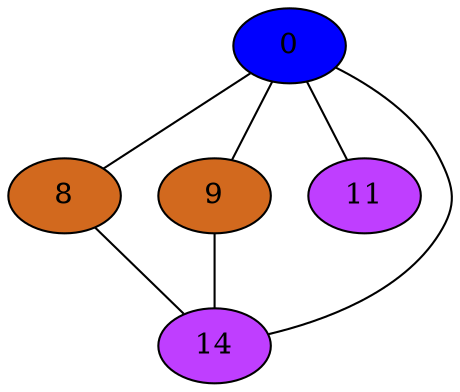 strict graph {
0[label="0" style=filled fillcolor="blue1"];
0 -- 8
0 -- 9
0 -- 11
0 -- 14
8[label="8" style=filled fillcolor="chocolate"];
8 -- 0
8 -- 14
9[label="9" style=filled fillcolor="chocolate"];
9 -- 0
9 -- 14
11[label="11" style=filled fillcolor="darkorchid1"];
11 -- 0
14[label="14" style=filled fillcolor="darkorchid1"];
14 -- 0
14 -- 8
14 -- 9
}
